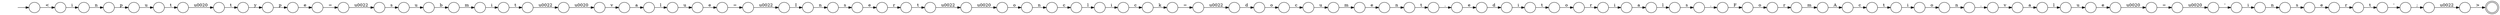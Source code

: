 digraph Automaton {
  rankdir = LR;
  0 [shape=circle,label=""];
  0 -> 41 [label="s"]
  1 [shape=circle,label=""];
  1 -> 90 [label="."]
  2 [shape=circle,label=""];
  2 -> 53 [label="e"]
  3 [shape=circle,label=""];
  3 -> 22 [label="="]
  4 [shape=circle,label=""];
  4 -> 16 [label="n"]
  5 [shape=circle,label=""];
  5 -> 8 [label="u"]
  6 [shape=circle,label=""];
  6 -> 51 [label="e"]
  7 [shape=circle,label=""];
  7 -> 43 [label="'"]
  8 [shape=circle,label=""];
  8 -> 38 [label="m"]
  9 [shape=circle,label=""];
  9 -> 82 [label="u"]
  10 [shape=circle,label=""];
  10 -> 44 [label="="]
  11 [shape=circle,label=""];
  11 -> 77 [label="\u0022"]
  12 [shape=circle,label=""];
  12 -> 7 [label="t"]
  13 [shape=circle,label=""];
  13 -> 35 [label="="]
  14 [shape=circle,label=""];
  14 -> 65 [label="o"]
  15 [shape=circle,label=""];
  15 -> 81 [label="r"]
  16 [shape=circle,label=""];
  16 -> 1 [label="t"]
  17 [shape=circle,label=""];
  17 -> 56 [label="I"]
  18 [shape=circle,label=""];
  initial [shape=plaintext,label=""];
  initial -> 18
  18 -> 92 [label="<"]
  19 [shape=circle,label=""];
  19 -> 60 [label="o"]
  20 [shape=circle,label=""];
  20 -> 34 [label="c"]
  21 [shape=circle,label=""];
  21 -> 36 [label="o"]
  22 [shape=circle,label=""];
  22 -> 17 [label="\u0022"]
  23 [shape=circle,label=""];
  23 -> 11 [label="="]
  24 [shape=circle,label=""];
  24 -> 88 [label="a"]
  25 [shape=circle,label=""];
  25 -> 14 [label="i"]
  26 [shape=circle,label=""];
  26 -> 50 [label="s"]
  27 [shape=circle,label=""];
  27 -> 45 [label="\u0022"]
  28 [shape=circle,label=""];
  28 -> 95 [label="m"]
  29 [shape=circle,label=""];
  29 -> 27 [label="t"]
  30 [shape=circle,label=""];
  30 -> 23 [label="k"]
  31 [shape=circle,label=""];
  31 -> 54 [label="\u0020"]
  32 [shape=circle,label=""];
  32 -> 30 [label="c"]
  33 [shape=circle,label=""];
  33 -> 49 [label="a"]
  34 [shape=circle,label=""];
  34 -> 25 [label="t"]
  35 [shape=circle,label=""];
  35 -> 91 [label="\u0020"]
  36 [shape=circle,label=""];
  36 -> 71 [label="r"]
  37 [shape=circle,label=""];
  37 -> 52 [label="o"]
  38 [shape=circle,label=""];
  38 -> 4 [label="e"]
  39 [shape=circle,label=""];
  39 -> 70 [label="i"]
  40 [shape=circle,label=""];
  40 -> 10 [label="e"]
  41 [shape=circle,label=""];
  41 -> 63 [label="."]
  42 [shape=circle,label=""];
  42 -> 6 [label="s"]
  43 [shape=circle,label=""];
  43 -> 55 [label=";"]
  44 [shape=circle,label=""];
  44 -> 26 [label="\u0022"]
  45 [shape=circle,label=""];
  45 -> 19 [label="\u0020"]
  46 [shape=circle,label=""];
  46 -> 86 [label="\u0020"]
  47 [shape=circle,label=""];
  47 -> 59 [label="n"]
  48 [shape=circle,label=""];
  48 -> 40 [label="p"]
  49 [shape=circle,label=""];
  49 -> 0 [label="l"]
  50 [shape=circle,label=""];
  50 -> 61 [label="u"]
  51 [shape=circle,label=""];
  51 -> 29 [label="r"]
  52 [shape=circle,label=""];
  52 -> 5 [label="c"]
  53 [shape=circle,label=""];
  53 -> 13 [label="\u0020"]
  54 [shape=circle,label=""];
  54 -> 75 [label="v"]
  55 [shape=circle,label=""];
  55 -> 62 [label="\u0022"]
  56 [shape=circle,label=""];
  56 -> 42 [label="n"]
  57 [shape=circle,label=""];
  57 -> 80 [label="."]
  58 [shape=circle,label=""];
  58 -> 2 [label="u"]
  59 [shape=circle,label=""];
  59 -> 9 [label="p"]
  60 [shape=circle,label=""];
  60 -> 94 [label="n"]
  61 [shape=circle,label=""];
  61 -> 28 [label="b"]
  62 [shape=circle,label=""];
  62 -> 84 [label=">"]
  63 [shape=circle,label=""];
  63 -> 21 [label="F"]
  64 [shape=circle,label=""];
  64 -> 74 [label="t"]
  65 [shape=circle,label=""];
  65 -> 57 [label="n"]
  66 [shape=circle,label=""];
  66 -> 85 [label="i"]
  67 [shape=circle,label=""];
  67 -> 87 [label="l"]
  68 [shape=circle,label=""];
  68 -> 79 [label="e"]
  69 [shape=circle,label=""];
  69 -> 68 [label="s"]
  70 [shape=circle,label=""];
  70 -> 89 [label="t"]
  71 [shape=circle,label=""];
  71 -> 73 [label="m"]
  72 [shape=circle,label=""];
  72 -> 39 [label="d"]
  73 [shape=circle,label=""];
  73 -> 20 [label="A"]
  74 [shape=circle,label=""];
  74 -> 31 [label="\u0022"]
  75 [shape=circle,label=""];
  75 -> 93 [label="a"]
  76 [shape=circle,label=""];
  76 -> 78 [label="u"]
  77 [shape=circle,label=""];
  77 -> 37 [label="d"]
  78 [shape=circle,label=""];
  78 -> 3 [label="e"]
  79 [shape=circle,label=""];
  79 -> 12 [label="r"]
  80 [shape=circle,label=""];
  80 -> 24 [label="v"]
  81 [shape=circle,label=""];
  81 -> 33 [label="i"]
  82 [shape=circle,label=""];
  82 -> 46 [label="t"]
  83 [shape=circle,label=""];
  83 -> 48 [label="y"]
  84 [shape=doublecircle,label=""];
  85 [shape=circle,label=""];
  85 -> 69 [label="n"]
  86 [shape=circle,label=""];
  86 -> 83 [label="t"]
  87 [shape=circle,label=""];
  87 -> 32 [label="i"]
  88 [shape=circle,label=""];
  88 -> 58 [label="l"]
  89 [shape=circle,label=""];
  89 -> 15 [label="o"]
  90 [shape=circle,label=""];
  90 -> 72 [label="e"]
  91 [shape=circle,label=""];
  91 -> 66 [label="'"]
  92 [shape=circle,label=""];
  92 -> 47 [label="i"]
  93 [shape=circle,label=""];
  93 -> 76 [label="l"]
  94 [shape=circle,label=""];
  94 -> 67 [label="c"]
  95 [shape=circle,label=""];
  95 -> 64 [label="i"]
}


